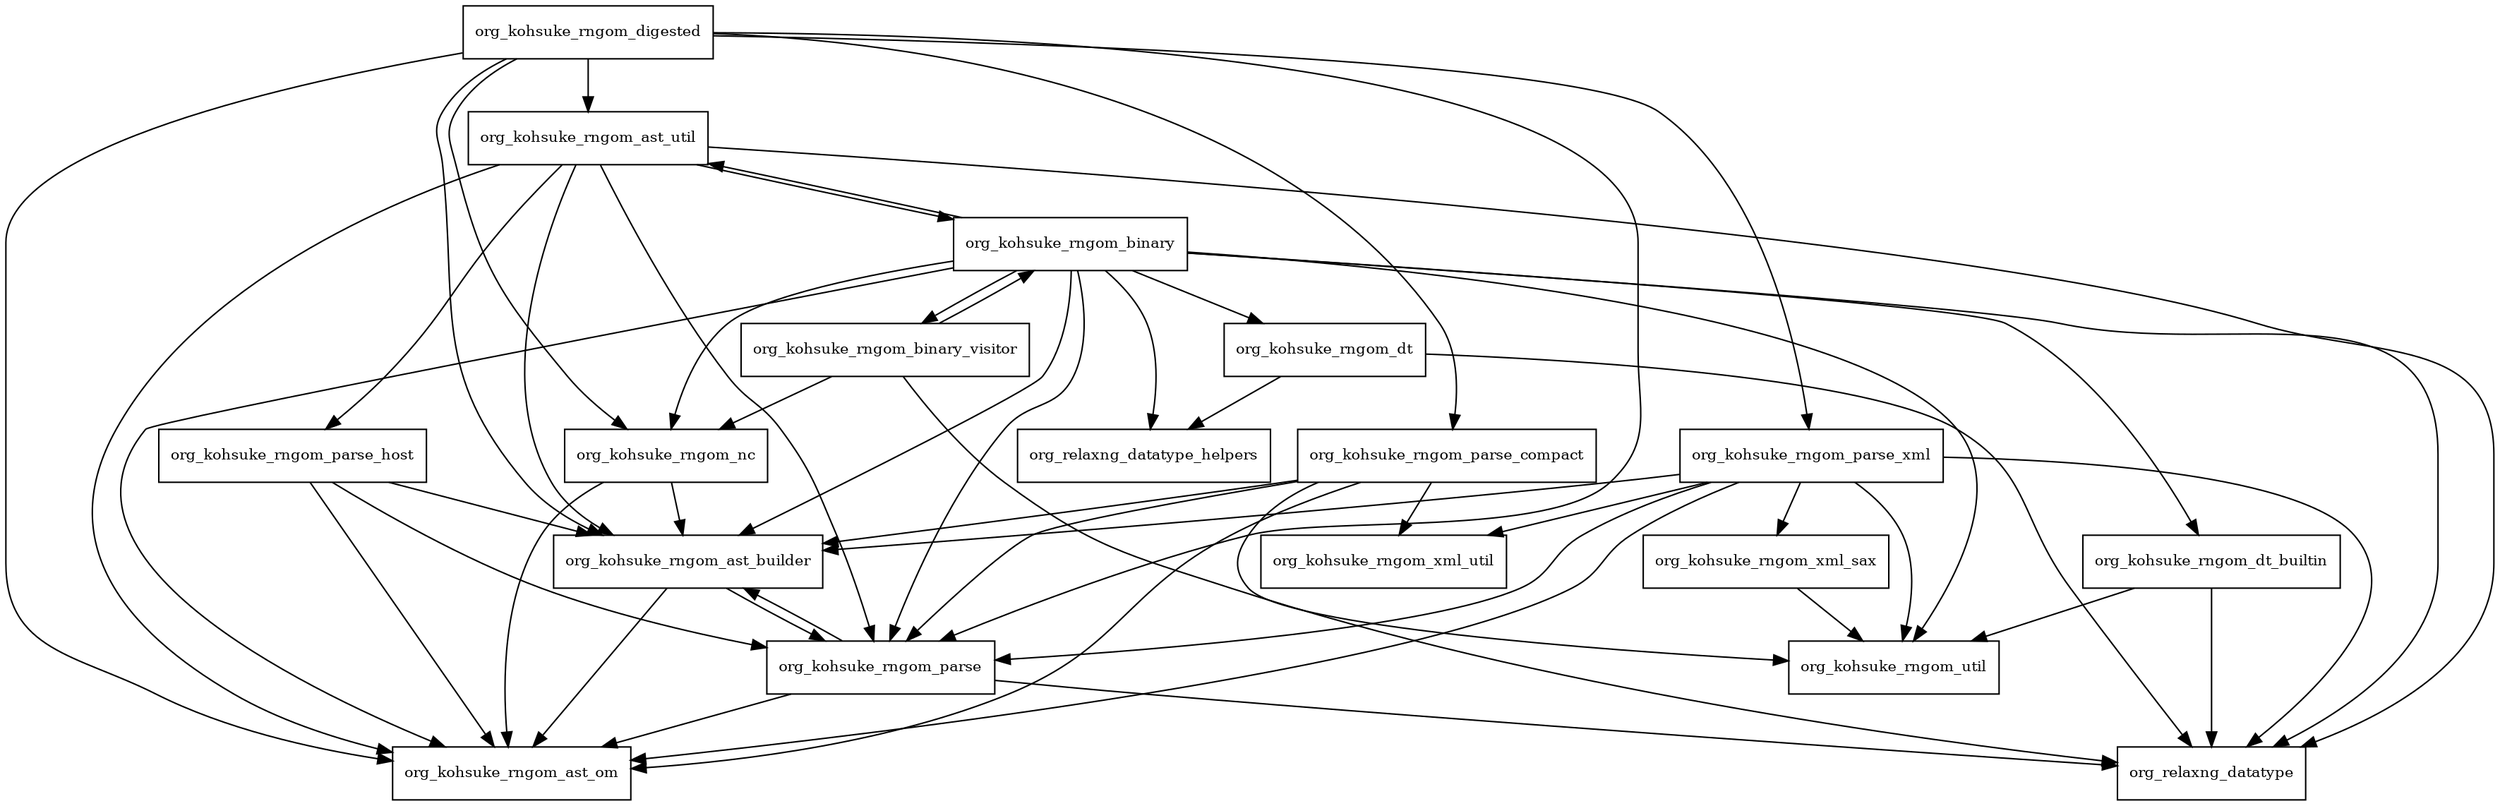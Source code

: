 digraph rngom_201103_redhat_3_package_dependencies {
  node [shape = box, fontsize=10.0];
  org_kohsuke_rngom_ast_builder -> org_kohsuke_rngom_ast_om;
  org_kohsuke_rngom_ast_builder -> org_kohsuke_rngom_parse;
  org_kohsuke_rngom_ast_util -> org_kohsuke_rngom_ast_builder;
  org_kohsuke_rngom_ast_util -> org_kohsuke_rngom_ast_om;
  org_kohsuke_rngom_ast_util -> org_kohsuke_rngom_binary;
  org_kohsuke_rngom_ast_util -> org_kohsuke_rngom_parse;
  org_kohsuke_rngom_ast_util -> org_kohsuke_rngom_parse_host;
  org_kohsuke_rngom_ast_util -> org_relaxng_datatype;
  org_kohsuke_rngom_binary -> org_kohsuke_rngom_ast_builder;
  org_kohsuke_rngom_binary -> org_kohsuke_rngom_ast_om;
  org_kohsuke_rngom_binary -> org_kohsuke_rngom_ast_util;
  org_kohsuke_rngom_binary -> org_kohsuke_rngom_binary_visitor;
  org_kohsuke_rngom_binary -> org_kohsuke_rngom_dt;
  org_kohsuke_rngom_binary -> org_kohsuke_rngom_dt_builtin;
  org_kohsuke_rngom_binary -> org_kohsuke_rngom_nc;
  org_kohsuke_rngom_binary -> org_kohsuke_rngom_parse;
  org_kohsuke_rngom_binary -> org_kohsuke_rngom_util;
  org_kohsuke_rngom_binary -> org_relaxng_datatype;
  org_kohsuke_rngom_binary -> org_relaxng_datatype_helpers;
  org_kohsuke_rngom_binary_visitor -> org_kohsuke_rngom_binary;
  org_kohsuke_rngom_binary_visitor -> org_kohsuke_rngom_nc;
  org_kohsuke_rngom_binary_visitor -> org_relaxng_datatype;
  org_kohsuke_rngom_digested -> org_kohsuke_rngom_ast_builder;
  org_kohsuke_rngom_digested -> org_kohsuke_rngom_ast_om;
  org_kohsuke_rngom_digested -> org_kohsuke_rngom_ast_util;
  org_kohsuke_rngom_digested -> org_kohsuke_rngom_nc;
  org_kohsuke_rngom_digested -> org_kohsuke_rngom_parse;
  org_kohsuke_rngom_digested -> org_kohsuke_rngom_parse_compact;
  org_kohsuke_rngom_digested -> org_kohsuke_rngom_parse_xml;
  org_kohsuke_rngom_dt -> org_relaxng_datatype;
  org_kohsuke_rngom_dt -> org_relaxng_datatype_helpers;
  org_kohsuke_rngom_dt_builtin -> org_kohsuke_rngom_util;
  org_kohsuke_rngom_dt_builtin -> org_relaxng_datatype;
  org_kohsuke_rngom_nc -> org_kohsuke_rngom_ast_builder;
  org_kohsuke_rngom_nc -> org_kohsuke_rngom_ast_om;
  org_kohsuke_rngom_parse -> org_kohsuke_rngom_ast_builder;
  org_kohsuke_rngom_parse -> org_kohsuke_rngom_ast_om;
  org_kohsuke_rngom_parse -> org_relaxng_datatype;
  org_kohsuke_rngom_parse_compact -> org_kohsuke_rngom_ast_builder;
  org_kohsuke_rngom_parse_compact -> org_kohsuke_rngom_ast_om;
  org_kohsuke_rngom_parse_compact -> org_kohsuke_rngom_parse;
  org_kohsuke_rngom_parse_compact -> org_kohsuke_rngom_util;
  org_kohsuke_rngom_parse_compact -> org_kohsuke_rngom_xml_util;
  org_kohsuke_rngom_parse_host -> org_kohsuke_rngom_ast_builder;
  org_kohsuke_rngom_parse_host -> org_kohsuke_rngom_ast_om;
  org_kohsuke_rngom_parse_host -> org_kohsuke_rngom_parse;
  org_kohsuke_rngom_parse_xml -> org_kohsuke_rngom_ast_builder;
  org_kohsuke_rngom_parse_xml -> org_kohsuke_rngom_ast_om;
  org_kohsuke_rngom_parse_xml -> org_kohsuke_rngom_parse;
  org_kohsuke_rngom_parse_xml -> org_kohsuke_rngom_util;
  org_kohsuke_rngom_parse_xml -> org_kohsuke_rngom_xml_sax;
  org_kohsuke_rngom_parse_xml -> org_kohsuke_rngom_xml_util;
  org_kohsuke_rngom_parse_xml -> org_relaxng_datatype;
  org_kohsuke_rngom_xml_sax -> org_kohsuke_rngom_util;
}
